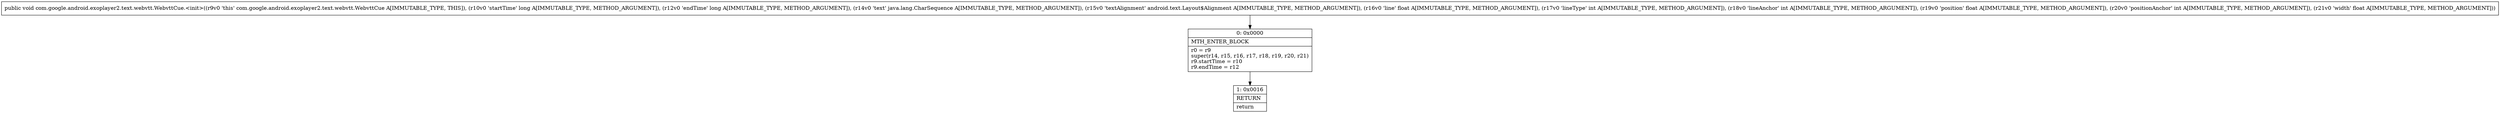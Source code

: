 digraph "CFG forcom.google.android.exoplayer2.text.webvtt.WebvttCue.\<init\>(JJLjava\/lang\/CharSequence;Landroid\/text\/Layout$Alignment;FIIFIF)V" {
Node_0 [shape=record,label="{0\:\ 0x0000|MTH_ENTER_BLOCK\l|r0 = r9\lsuper(r14, r15, r16, r17, r18, r19, r20, r21)\lr9.startTime = r10\lr9.endTime = r12\l}"];
Node_1 [shape=record,label="{1\:\ 0x0016|RETURN\l|return\l}"];
MethodNode[shape=record,label="{public void com.google.android.exoplayer2.text.webvtt.WebvttCue.\<init\>((r9v0 'this' com.google.android.exoplayer2.text.webvtt.WebvttCue A[IMMUTABLE_TYPE, THIS]), (r10v0 'startTime' long A[IMMUTABLE_TYPE, METHOD_ARGUMENT]), (r12v0 'endTime' long A[IMMUTABLE_TYPE, METHOD_ARGUMENT]), (r14v0 'text' java.lang.CharSequence A[IMMUTABLE_TYPE, METHOD_ARGUMENT]), (r15v0 'textAlignment' android.text.Layout$Alignment A[IMMUTABLE_TYPE, METHOD_ARGUMENT]), (r16v0 'line' float A[IMMUTABLE_TYPE, METHOD_ARGUMENT]), (r17v0 'lineType' int A[IMMUTABLE_TYPE, METHOD_ARGUMENT]), (r18v0 'lineAnchor' int A[IMMUTABLE_TYPE, METHOD_ARGUMENT]), (r19v0 'position' float A[IMMUTABLE_TYPE, METHOD_ARGUMENT]), (r20v0 'positionAnchor' int A[IMMUTABLE_TYPE, METHOD_ARGUMENT]), (r21v0 'width' float A[IMMUTABLE_TYPE, METHOD_ARGUMENT])) }"];
MethodNode -> Node_0;
Node_0 -> Node_1;
}

